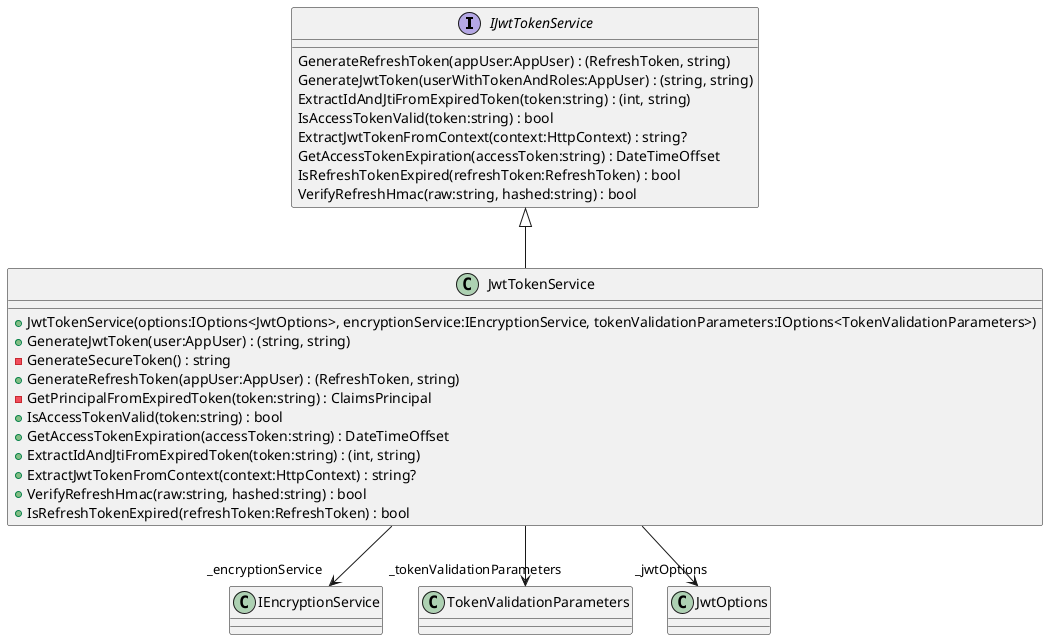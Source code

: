 @startuml
interface IJwtTokenService {
    GenerateRefreshToken(appUser:AppUser) : (RefreshToken, string)
    GenerateJwtToken(userWithTokenAndRoles:AppUser) : (string, string)
    ExtractIdAndJtiFromExpiredToken(token:string) : (int, string)
    IsAccessTokenValid(token:string) : bool
    ExtractJwtTokenFromContext(context:HttpContext) : string?
    GetAccessTokenExpiration(accessToken:string) : DateTimeOffset
    IsRefreshTokenExpired(refreshToken:RefreshToken) : bool
    VerifyRefreshHmac(raw:string, hashed:string) : bool
}
class JwtTokenService {
    + JwtTokenService(options:IOptions<JwtOptions>, encryptionService:IEncryptionService, tokenValidationParameters:IOptions<TokenValidationParameters>)
    + GenerateJwtToken(user:AppUser) : (string, string)
    - GenerateSecureToken() : string
    + GenerateRefreshToken(appUser:AppUser) : (RefreshToken, string)
    - GetPrincipalFromExpiredToken(token:string) : ClaimsPrincipal
    + IsAccessTokenValid(token:string) : bool
    + GetAccessTokenExpiration(accessToken:string) : DateTimeOffset
    + ExtractIdAndJtiFromExpiredToken(token:string) : (int, string)
    + ExtractJwtTokenFromContext(context:HttpContext) : string?
    + VerifyRefreshHmac(raw:string, hashed:string) : bool
    + IsRefreshTokenExpired(refreshToken:RefreshToken) : bool
}
IJwtTokenService <|-- JwtTokenService
JwtTokenService --> "_encryptionService" IEncryptionService
JwtTokenService --> "_tokenValidationParameters" TokenValidationParameters
JwtTokenService --> "_jwtOptions" JwtOptions
@enduml
